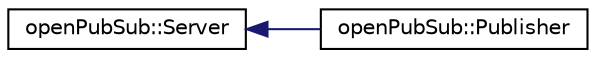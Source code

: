 digraph "Graphical Class Hierarchy"
{
 // LATEX_PDF_SIZE
  edge [fontname="Helvetica",fontsize="10",labelfontname="Helvetica",labelfontsize="10"];
  node [fontname="Helvetica",fontsize="10",shape=record];
  rankdir="LR";
  Node0 [label="openPubSub::Server",height=0.2,width=0.4,color="black", fillcolor="white", style="filled",URL="$classopenPubSub_1_1Server.html",tooltip=" "];
  Node0 -> Node1 [dir="back",color="midnightblue",fontsize="10",style="solid",fontname="Helvetica"];
  Node1 [label="openPubSub::Publisher",height=0.2,width=0.4,color="black", fillcolor="white", style="filled",URL="$classopenPubSub_1_1Publisher.html",tooltip=" "];
}
